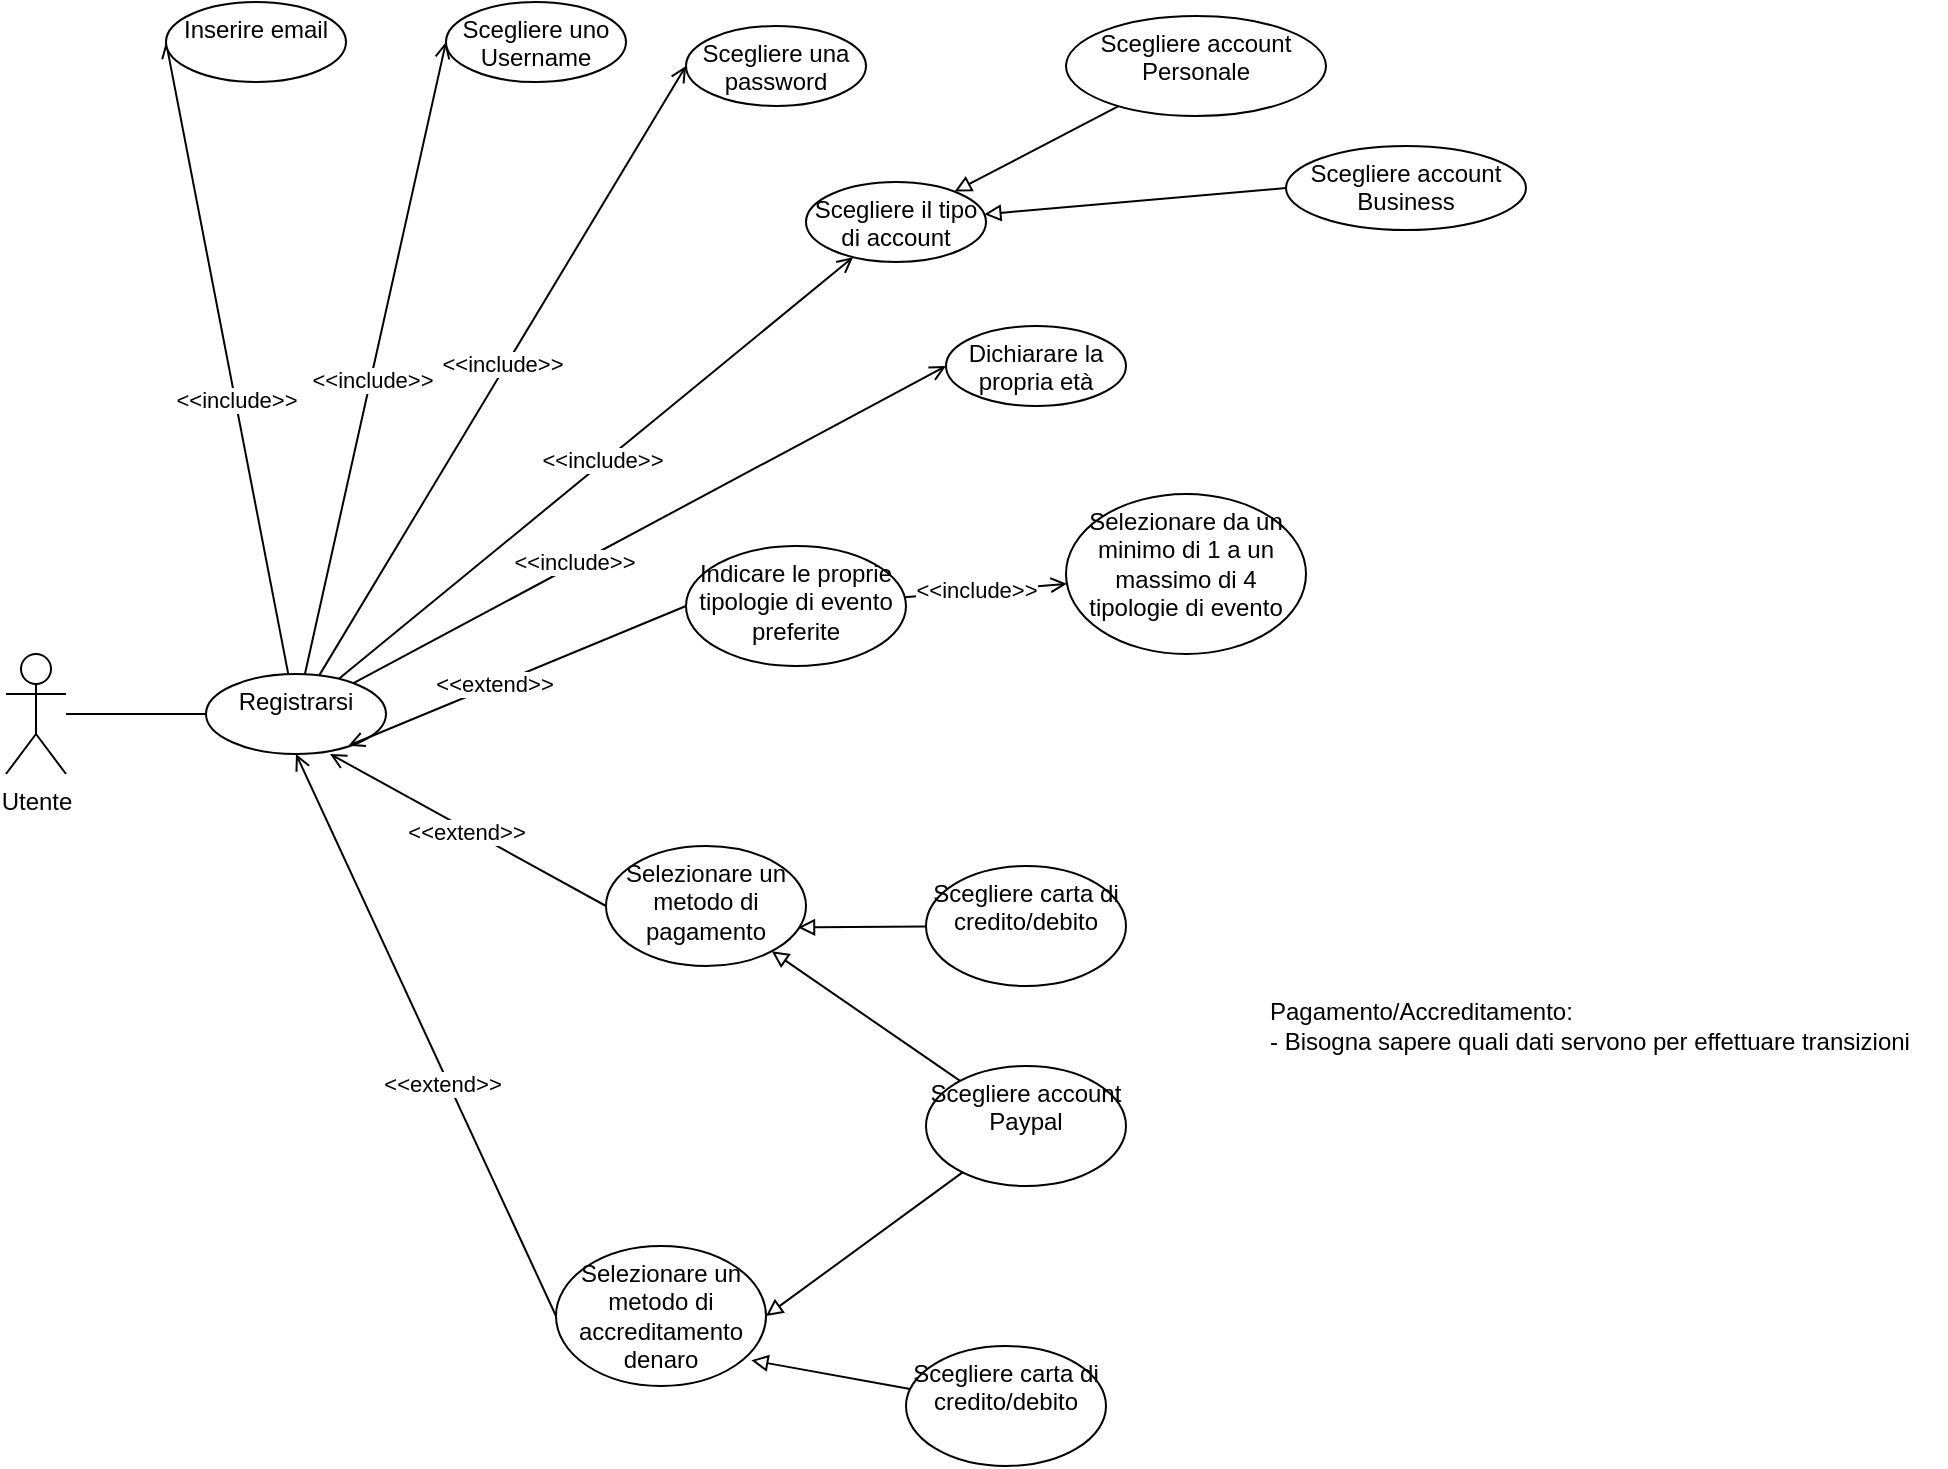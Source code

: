 <mxfile version="20.5.1" type="device"><diagram id="JPE2eidGnXB2TsUZV1xF" name="Page-1"><mxGraphModel dx="2593" dy="1398" grid="1" gridSize="10" guides="1" tooltips="1" connect="1" arrows="1" fold="1" page="1" pageScale="1" pageWidth="1169" pageHeight="827" math="0" shadow="0"><root><mxCell id="0"/><mxCell id="1" parent="0"/><mxCell id="QWhc-xMpozkHO0PZvhl3-3" value="" style="rounded=0;orthogonalLoop=1;jettySize=auto;html=1;endArrow=none;endFill=0;" parent="1" source="QWhc-xMpozkHO0PZvhl3-1" target="QWhc-xMpozkHO0PZvhl3-2" edge="1"><mxGeometry relative="1" as="geometry"/></mxCell><mxCell id="QWhc-xMpozkHO0PZvhl3-1" value="Utente" style="shape=umlActor;verticalLabelPosition=bottom;verticalAlign=top;html=1;" parent="1" vertex="1"><mxGeometry x="110" y="384" width="30" height="60" as="geometry"/></mxCell><mxCell id="QWhc-xMpozkHO0PZvhl3-11" value="" style="edgeStyle=none;rounded=0;orthogonalLoop=1;jettySize=auto;html=1;entryX=0;entryY=0.5;entryDx=0;entryDy=0;endArrow=open;endFill=0;" parent="1" source="QWhc-xMpozkHO0PZvhl3-2" target="QWhc-xMpozkHO0PZvhl3-6" edge="1"><mxGeometry relative="1" as="geometry"/></mxCell><mxCell id="QWhc-xMpozkHO0PZvhl3-18" value="&amp;lt;&amp;lt;include&amp;gt;&amp;gt;" style="edgeLabel;html=1;align=center;verticalAlign=middle;resizable=0;points=[];" parent="QWhc-xMpozkHO0PZvhl3-11" vertex="1" connectable="0"><mxGeometry x="-0.131" relative="1" as="geometry"><mxPoint as="offset"/></mxGeometry></mxCell><mxCell id="QWhc-xMpozkHO0PZvhl3-12" style="edgeStyle=none;rounded=0;orthogonalLoop=1;jettySize=auto;html=1;entryX=0;entryY=0.5;entryDx=0;entryDy=0;endArrow=open;endFill=0;" parent="1" source="QWhc-xMpozkHO0PZvhl3-2" target="QWhc-xMpozkHO0PZvhl3-7" edge="1"><mxGeometry relative="1" as="geometry"/></mxCell><mxCell id="QWhc-xMpozkHO0PZvhl3-21" value="&amp;lt;&amp;lt;include&amp;gt;&amp;gt;" style="edgeLabel;html=1;align=center;verticalAlign=middle;resizable=0;points=[];" parent="QWhc-xMpozkHO0PZvhl3-12" vertex="1" connectable="0"><mxGeometry x="-0.064" relative="1" as="geometry"><mxPoint y="1" as="offset"/></mxGeometry></mxCell><mxCell id="QWhc-xMpozkHO0PZvhl3-13" style="edgeStyle=none;rounded=0;orthogonalLoop=1;jettySize=auto;html=1;entryX=0;entryY=0.5;entryDx=0;entryDy=0;endArrow=open;endFill=0;" parent="1" source="QWhc-xMpozkHO0PZvhl3-2" target="QWhc-xMpozkHO0PZvhl3-8" edge="1"><mxGeometry relative="1" as="geometry"/></mxCell><mxCell id="QWhc-xMpozkHO0PZvhl3-22" value="&amp;lt;&amp;lt;include&amp;gt;&amp;gt;" style="edgeLabel;html=1;align=center;verticalAlign=middle;resizable=0;points=[];" parent="QWhc-xMpozkHO0PZvhl3-13" vertex="1" connectable="0"><mxGeometry x="0.014" y="2" relative="1" as="geometry"><mxPoint as="offset"/></mxGeometry></mxCell><mxCell id="QWhc-xMpozkHO0PZvhl3-14" style="edgeStyle=none;rounded=0;orthogonalLoop=1;jettySize=auto;html=1;endArrow=open;endFill=0;" parent="1" source="QWhc-xMpozkHO0PZvhl3-2" target="QWhc-xMpozkHO0PZvhl3-9" edge="1"><mxGeometry relative="1" as="geometry"/></mxCell><mxCell id="QWhc-xMpozkHO0PZvhl3-23" value="&amp;lt;&amp;lt;include&amp;gt;&amp;gt;" style="edgeLabel;html=1;align=center;verticalAlign=middle;resizable=0;points=[];" parent="QWhc-xMpozkHO0PZvhl3-14" vertex="1" connectable="0"><mxGeometry x="0.028" y="1" relative="1" as="geometry"><mxPoint as="offset"/></mxGeometry></mxCell><mxCell id="QWhc-xMpozkHO0PZvhl3-15" style="edgeStyle=none;rounded=0;orthogonalLoop=1;jettySize=auto;html=1;entryX=0;entryY=0.5;entryDx=0;entryDy=0;endArrow=open;endFill=0;" parent="1" source="QWhc-xMpozkHO0PZvhl3-2" target="QWhc-xMpozkHO0PZvhl3-10" edge="1"><mxGeometry relative="1" as="geometry"/></mxCell><mxCell id="QWhc-xMpozkHO0PZvhl3-24" value="&amp;lt;&amp;lt;include&amp;gt;&amp;gt;" style="edgeLabel;html=1;align=center;verticalAlign=middle;resizable=0;points=[];" parent="QWhc-xMpozkHO0PZvhl3-15" vertex="1" connectable="0"><mxGeometry x="-0.252" y="2" relative="1" as="geometry"><mxPoint as="offset"/></mxGeometry></mxCell><mxCell id="QWhc-xMpozkHO0PZvhl3-2" value="Registrarsi" style="ellipse;whiteSpace=wrap;html=1;verticalAlign=top;" parent="1" vertex="1"><mxGeometry x="210" y="394" width="90" height="40" as="geometry"/></mxCell><mxCell id="QWhc-xMpozkHO0PZvhl3-6" value="Inserire email" style="ellipse;whiteSpace=wrap;html=1;verticalAlign=top;" parent="1" vertex="1"><mxGeometry x="190" y="58" width="90" height="40" as="geometry"/></mxCell><mxCell id="QWhc-xMpozkHO0PZvhl3-7" value="Scegliere uno Username" style="ellipse;whiteSpace=wrap;html=1;verticalAlign=top;" parent="1" vertex="1"><mxGeometry x="330" y="58" width="90" height="40" as="geometry"/></mxCell><mxCell id="QWhc-xMpozkHO0PZvhl3-8" value="Scegliere una password" style="ellipse;whiteSpace=wrap;html=1;verticalAlign=top;" parent="1" vertex="1"><mxGeometry x="450" y="70" width="90" height="40" as="geometry"/></mxCell><mxCell id="QWhc-xMpozkHO0PZvhl3-61" value="" style="edgeStyle=none;rounded=0;orthogonalLoop=1;jettySize=auto;html=1;endArrow=block;endFill=0;" parent="1" source="QWhc-xMpozkHO0PZvhl3-60" target="QWhc-xMpozkHO0PZvhl3-9" edge="1"><mxGeometry relative="1" as="geometry"/></mxCell><mxCell id="QWhc-xMpozkHO0PZvhl3-65" style="edgeStyle=none;rounded=0;orthogonalLoop=1;jettySize=auto;html=1;endArrow=block;endFill=0;exitX=0;exitY=0.5;exitDx=0;exitDy=0;" parent="1" source="QWhc-xMpozkHO0PZvhl3-64" target="QWhc-xMpozkHO0PZvhl3-9" edge="1"><mxGeometry relative="1" as="geometry"/></mxCell><mxCell id="QWhc-xMpozkHO0PZvhl3-9" value="Scegliere il tipo di account" style="ellipse;whiteSpace=wrap;html=1;verticalAlign=top;" parent="1" vertex="1"><mxGeometry x="510" y="148" width="90" height="40" as="geometry"/></mxCell><mxCell id="QWhc-xMpozkHO0PZvhl3-10" value="Dichiarare la propria età" style="ellipse;whiteSpace=wrap;html=1;verticalAlign=top;" parent="1" vertex="1"><mxGeometry x="580" y="220" width="90" height="40" as="geometry"/></mxCell><mxCell id="QWhc-xMpozkHO0PZvhl3-29" style="edgeStyle=none;rounded=0;orthogonalLoop=1;jettySize=auto;html=1;entryX=0.791;entryY=0.896;entryDx=0;entryDy=0;entryPerimeter=0;endArrow=open;endFill=0;exitX=0;exitY=0.5;exitDx=0;exitDy=0;" parent="1" source="QWhc-xMpozkHO0PZvhl3-25" target="QWhc-xMpozkHO0PZvhl3-2" edge="1"><mxGeometry relative="1" as="geometry"/></mxCell><mxCell id="QWhc-xMpozkHO0PZvhl3-32" value="&amp;lt;&amp;lt;extend&amp;gt;&amp;gt;" style="edgeLabel;html=1;align=center;verticalAlign=middle;resizable=0;points=[];" parent="QWhc-xMpozkHO0PZvhl3-29" vertex="1" connectable="0"><mxGeometry x="0.135" y="-1" relative="1" as="geometry"><mxPoint as="offset"/></mxGeometry></mxCell><mxCell id="QWhc-xMpozkHO0PZvhl3-30" style="edgeStyle=none;rounded=0;orthogonalLoop=1;jettySize=auto;html=1;entryX=0.689;entryY=1;entryDx=0;entryDy=0;endArrow=open;endFill=0;exitX=0;exitY=0.5;exitDx=0;exitDy=0;entryPerimeter=0;" parent="1" source="QWhc-xMpozkHO0PZvhl3-26" target="QWhc-xMpozkHO0PZvhl3-2" edge="1"><mxGeometry relative="1" as="geometry"/></mxCell><mxCell id="QWhc-xMpozkHO0PZvhl3-33" value="&amp;lt;&amp;lt;extend&amp;gt;&amp;gt;" style="edgeLabel;html=1;align=center;verticalAlign=middle;resizable=0;points=[];" parent="QWhc-xMpozkHO0PZvhl3-30" vertex="1" connectable="0"><mxGeometry x="0.018" y="1" relative="1" as="geometry"><mxPoint as="offset"/></mxGeometry></mxCell><mxCell id="QWhc-xMpozkHO0PZvhl3-36" value="" style="edgeStyle=none;rounded=0;orthogonalLoop=1;jettySize=auto;html=1;endArrow=open;endFill=0;" parent="1" source="QWhc-xMpozkHO0PZvhl3-25" target="QWhc-xMpozkHO0PZvhl3-35" edge="1"><mxGeometry relative="1" as="geometry"/></mxCell><mxCell id="QWhc-xMpozkHO0PZvhl3-38" value="&amp;lt;&amp;lt;include&amp;gt;&amp;gt;" style="edgeLabel;html=1;align=center;verticalAlign=middle;resizable=0;points=[];" parent="QWhc-xMpozkHO0PZvhl3-36" vertex="1" connectable="0"><mxGeometry x="-0.117" y="1" relative="1" as="geometry"><mxPoint as="offset"/></mxGeometry></mxCell><mxCell id="QWhc-xMpozkHO0PZvhl3-25" value="Indicare le proprie tipologie di evento preferite" style="ellipse;whiteSpace=wrap;html=1;verticalAlign=top;" parent="1" vertex="1"><mxGeometry x="450" y="330" width="110" height="60" as="geometry"/></mxCell><mxCell id="aGkHzVmd8wK17Ohexrg7-3" value="" style="rounded=0;orthogonalLoop=1;jettySize=auto;html=1;endArrow=block;endFill=0;" parent="1" source="aGkHzVmd8wK17Ohexrg7-2" target="QWhc-xMpozkHO0PZvhl3-26" edge="1"><mxGeometry relative="1" as="geometry"/></mxCell><mxCell id="QWhc-xMpozkHO0PZvhl3-26" value="Selezionare un metodo di pagamento" style="ellipse;whiteSpace=wrap;html=1;verticalAlign=top;" parent="1" vertex="1"><mxGeometry x="410" y="480" width="100" height="60" as="geometry"/></mxCell><mxCell id="QWhc-xMpozkHO0PZvhl3-31" style="edgeStyle=none;rounded=0;orthogonalLoop=1;jettySize=auto;html=1;entryX=0.5;entryY=1;entryDx=0;entryDy=0;endArrow=open;endFill=0;exitX=0;exitY=0.5;exitDx=0;exitDy=0;" parent="1" source="QWhc-xMpozkHO0PZvhl3-28" target="QWhc-xMpozkHO0PZvhl3-2" edge="1"><mxGeometry relative="1" as="geometry"/></mxCell><mxCell id="QWhc-xMpozkHO0PZvhl3-34" value="&amp;lt;&amp;lt;extend&amp;gt;&amp;gt;" style="edgeLabel;html=1;align=center;verticalAlign=middle;resizable=0;points=[];" parent="QWhc-xMpozkHO0PZvhl3-31" vertex="1" connectable="0"><mxGeometry x="-0.16" y="3" relative="1" as="geometry"><mxPoint as="offset"/></mxGeometry></mxCell><mxCell id="QWhc-xMpozkHO0PZvhl3-28" value="Selezionare un metodo di accreditamento denaro" style="ellipse;whiteSpace=wrap;html=1;verticalAlign=top;" parent="1" vertex="1"><mxGeometry x="385" y="680" width="105" height="70" as="geometry"/></mxCell><mxCell id="QWhc-xMpozkHO0PZvhl3-35" value="Selezionare da un minimo di 1 a un massimo di 4 tipologie di evento" style="ellipse;whiteSpace=wrap;html=1;verticalAlign=top;" parent="1" vertex="1"><mxGeometry x="640" y="304" width="120" height="80" as="geometry"/></mxCell><mxCell id="QWhc-xMpozkHO0PZvhl3-60" value="Scegliere account Personale" style="ellipse;whiteSpace=wrap;html=1;verticalAlign=top;" parent="1" vertex="1"><mxGeometry x="640" y="65" width="130" height="50" as="geometry"/></mxCell><mxCell id="QWhc-xMpozkHO0PZvhl3-64" value="Scegliere account Business" style="ellipse;whiteSpace=wrap;html=1;verticalAlign=top;" parent="1" vertex="1"><mxGeometry x="750" y="130" width="120" height="42" as="geometry"/></mxCell><mxCell id="aGkHzVmd8wK17Ohexrg7-16" style="edgeStyle=none;rounded=0;orthogonalLoop=1;jettySize=auto;html=1;entryX=1;entryY=0.5;entryDx=0;entryDy=0;endArrow=block;endFill=0;" parent="1" source="aGkHzVmd8wK17Ohexrg7-2" target="QWhc-xMpozkHO0PZvhl3-28" edge="1"><mxGeometry relative="1" as="geometry"/></mxCell><mxCell id="aGkHzVmd8wK17Ohexrg7-2" value="Scegliere account Paypal" style="ellipse;whiteSpace=wrap;html=1;verticalAlign=top;" parent="1" vertex="1"><mxGeometry x="570" y="590" width="100" height="60" as="geometry"/></mxCell><mxCell id="aGkHzVmd8wK17Ohexrg7-6" style="edgeStyle=none;rounded=0;orthogonalLoop=1;jettySize=auto;html=1;endArrow=block;endFill=0;entryX=0.96;entryY=0.679;entryDx=0;entryDy=0;entryPerimeter=0;" parent="1" source="aGkHzVmd8wK17Ohexrg7-5" target="QWhc-xMpozkHO0PZvhl3-26" edge="1"><mxGeometry relative="1" as="geometry"/></mxCell><mxCell id="aGkHzVmd8wK17Ohexrg7-5" value="Scegliere carta di credito/debito" style="ellipse;whiteSpace=wrap;html=1;verticalAlign=top;" parent="1" vertex="1"><mxGeometry x="570" y="490" width="100" height="60" as="geometry"/></mxCell><mxCell id="aGkHzVmd8wK17Ohexrg7-18" style="edgeStyle=none;rounded=0;orthogonalLoop=1;jettySize=auto;html=1;entryX=0.93;entryY=0.816;entryDx=0;entryDy=0;entryPerimeter=0;endArrow=block;endFill=0;" parent="1" source="aGkHzVmd8wK17Ohexrg7-17" target="QWhc-xMpozkHO0PZvhl3-28" edge="1"><mxGeometry relative="1" as="geometry"/></mxCell><mxCell id="aGkHzVmd8wK17Ohexrg7-17" value="Scegliere carta di credito/debito" style="ellipse;whiteSpace=wrap;html=1;verticalAlign=top;" parent="1" vertex="1"><mxGeometry x="560" y="730" width="100" height="60" as="geometry"/></mxCell><mxCell id="DINlixyoFyyTrkwSwQcS-1" value="Pagamento/Accreditamento:&lt;br&gt;- Bisogna sapere quali dati servono per effettuare transizioni" style="text;html=1;resizable=0;autosize=1;align=left;verticalAlign=middle;points=[];fillColor=none;strokeColor=none;rounded=0;" vertex="1" parent="1"><mxGeometry x="740" y="550" width="340" height="40" as="geometry"/></mxCell></root></mxGraphModel></diagram></mxfile>